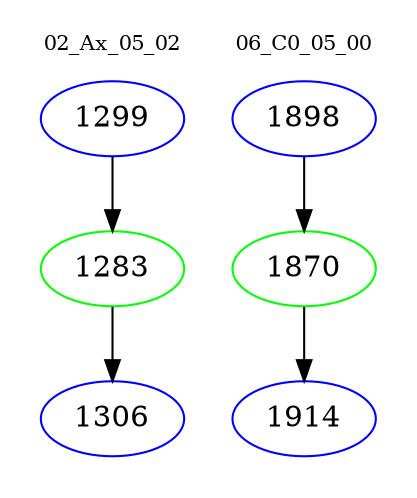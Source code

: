 digraph{
subgraph cluster_0 {
color = white
label = "02_Ax_05_02";
fontsize=10;
T0_1299 [label="1299", color="blue"]
T0_1299 -> T0_1283 [color="black"]
T0_1283 [label="1283", color="green"]
T0_1283 -> T0_1306 [color="black"]
T0_1306 [label="1306", color="blue"]
}
subgraph cluster_1 {
color = white
label = "06_C0_05_00";
fontsize=10;
T1_1898 [label="1898", color="blue"]
T1_1898 -> T1_1870 [color="black"]
T1_1870 [label="1870", color="green"]
T1_1870 -> T1_1914 [color="black"]
T1_1914 [label="1914", color="blue"]
}
}
